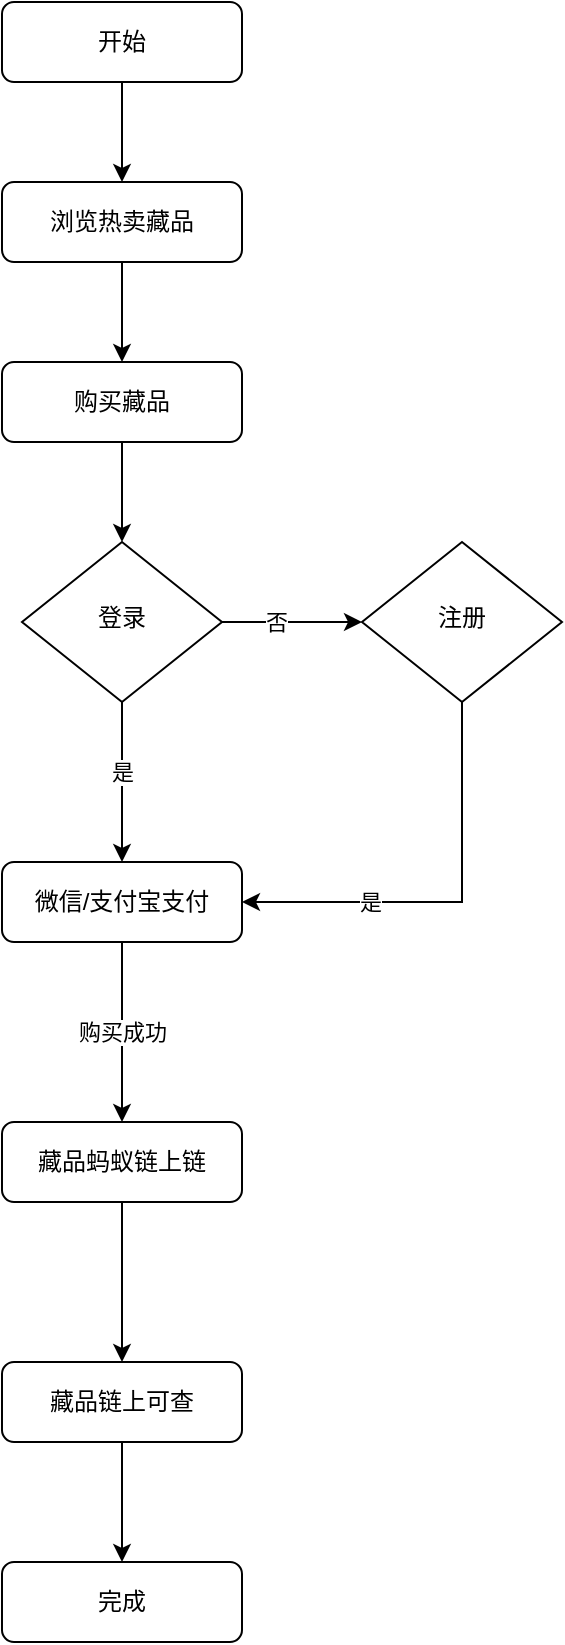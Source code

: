 <mxfile version="18.1.3" type="github">
  <diagram id="C5RBs43oDa-KdzZeNtuy" name="Page-1">
    <mxGraphModel dx="1422" dy="754" grid="1" gridSize="10" guides="1" tooltips="1" connect="1" arrows="1" fold="1" page="1" pageScale="1" pageWidth="827" pageHeight="1169" math="0" shadow="0">
      <root>
        <mxCell id="WIyWlLk6GJQsqaUBKTNV-0" />
        <mxCell id="WIyWlLk6GJQsqaUBKTNV-1" parent="WIyWlLk6GJQsqaUBKTNV-0" />
        <mxCell id="iuQ1bKL-j0-1dxOEJmji-7" style="edgeStyle=orthogonalEdgeStyle;rounded=0;orthogonalLoop=1;jettySize=auto;html=1;exitX=0.5;exitY=1;exitDx=0;exitDy=0;entryX=0.5;entryY=0;entryDx=0;entryDy=0;" edge="1" parent="WIyWlLk6GJQsqaUBKTNV-1" source="WIyWlLk6GJQsqaUBKTNV-3" target="iuQ1bKL-j0-1dxOEJmji-4">
          <mxGeometry relative="1" as="geometry" />
        </mxCell>
        <mxCell id="WIyWlLk6GJQsqaUBKTNV-3" value="开始" style="rounded=1;whiteSpace=wrap;html=1;fontSize=12;glass=0;strokeWidth=1;shadow=0;" parent="WIyWlLk6GJQsqaUBKTNV-1" vertex="1">
          <mxGeometry x="160" y="80" width="120" height="40" as="geometry" />
        </mxCell>
        <mxCell id="iuQ1bKL-j0-1dxOEJmji-8" style="edgeStyle=orthogonalEdgeStyle;rounded=0;orthogonalLoop=1;jettySize=auto;html=1;exitX=0.5;exitY=1;exitDx=0;exitDy=0;entryX=0.5;entryY=0;entryDx=0;entryDy=0;" edge="1" parent="WIyWlLk6GJQsqaUBKTNV-1" source="iuQ1bKL-j0-1dxOEJmji-2" target="iuQ1bKL-j0-1dxOEJmji-3">
          <mxGeometry relative="1" as="geometry" />
        </mxCell>
        <mxCell id="iuQ1bKL-j0-1dxOEJmji-2" value="购买藏品" style="rounded=1;whiteSpace=wrap;html=1;fontSize=12;glass=0;strokeWidth=1;shadow=0;" vertex="1" parent="WIyWlLk6GJQsqaUBKTNV-1">
          <mxGeometry x="160" y="260" width="120" height="40" as="geometry" />
        </mxCell>
        <mxCell id="iuQ1bKL-j0-1dxOEJmji-10" style="edgeStyle=orthogonalEdgeStyle;rounded=0;orthogonalLoop=1;jettySize=auto;html=1;entryX=0;entryY=0.5;entryDx=0;entryDy=0;" edge="1" parent="WIyWlLk6GJQsqaUBKTNV-1" source="iuQ1bKL-j0-1dxOEJmji-3" target="iuQ1bKL-j0-1dxOEJmji-9">
          <mxGeometry relative="1" as="geometry" />
        </mxCell>
        <mxCell id="iuQ1bKL-j0-1dxOEJmji-15" value="否" style="edgeLabel;html=1;align=center;verticalAlign=middle;resizable=0;points=[];" vertex="1" connectable="0" parent="iuQ1bKL-j0-1dxOEJmji-10">
          <mxGeometry x="-0.238" relative="1" as="geometry">
            <mxPoint as="offset" />
          </mxGeometry>
        </mxCell>
        <mxCell id="iuQ1bKL-j0-1dxOEJmji-14" style="edgeStyle=orthogonalEdgeStyle;rounded=0;orthogonalLoop=1;jettySize=auto;html=1;entryX=0.5;entryY=0;entryDx=0;entryDy=0;" edge="1" parent="WIyWlLk6GJQsqaUBKTNV-1" source="iuQ1bKL-j0-1dxOEJmji-3" target="iuQ1bKL-j0-1dxOEJmji-12">
          <mxGeometry relative="1" as="geometry" />
        </mxCell>
        <mxCell id="iuQ1bKL-j0-1dxOEJmji-16" value="是" style="edgeLabel;html=1;align=center;verticalAlign=middle;resizable=0;points=[];" vertex="1" connectable="0" parent="iuQ1bKL-j0-1dxOEJmji-14">
          <mxGeometry x="-0.137" relative="1" as="geometry">
            <mxPoint as="offset" />
          </mxGeometry>
        </mxCell>
        <mxCell id="iuQ1bKL-j0-1dxOEJmji-3" value="登录" style="rhombus;whiteSpace=wrap;html=1;shadow=0;fontFamily=Helvetica;fontSize=12;align=center;strokeWidth=1;spacing=6;spacingTop=-4;" vertex="1" parent="WIyWlLk6GJQsqaUBKTNV-1">
          <mxGeometry x="170" y="350" width="100" height="80" as="geometry" />
        </mxCell>
        <mxCell id="iuQ1bKL-j0-1dxOEJmji-6" style="edgeStyle=orthogonalEdgeStyle;rounded=0;orthogonalLoop=1;jettySize=auto;html=1;exitX=0.5;exitY=1;exitDx=0;exitDy=0;entryX=0.5;entryY=0;entryDx=0;entryDy=0;" edge="1" parent="WIyWlLk6GJQsqaUBKTNV-1" source="iuQ1bKL-j0-1dxOEJmji-4" target="iuQ1bKL-j0-1dxOEJmji-2">
          <mxGeometry relative="1" as="geometry" />
        </mxCell>
        <mxCell id="iuQ1bKL-j0-1dxOEJmji-4" value="浏览热卖藏品" style="rounded=1;whiteSpace=wrap;html=1;fontSize=12;glass=0;strokeWidth=1;shadow=0;" vertex="1" parent="WIyWlLk6GJQsqaUBKTNV-1">
          <mxGeometry x="160" y="170" width="120" height="40" as="geometry" />
        </mxCell>
        <mxCell id="iuQ1bKL-j0-1dxOEJmji-13" style="edgeStyle=orthogonalEdgeStyle;rounded=0;orthogonalLoop=1;jettySize=auto;html=1;entryX=1;entryY=0.5;entryDx=0;entryDy=0;" edge="1" parent="WIyWlLk6GJQsqaUBKTNV-1" source="iuQ1bKL-j0-1dxOEJmji-9" target="iuQ1bKL-j0-1dxOEJmji-12">
          <mxGeometry relative="1" as="geometry">
            <Array as="points">
              <mxPoint x="390" y="530" />
            </Array>
          </mxGeometry>
        </mxCell>
        <mxCell id="iuQ1bKL-j0-1dxOEJmji-17" value="是" style="edgeLabel;html=1;align=center;verticalAlign=middle;resizable=0;points=[];" vertex="1" connectable="0" parent="iuQ1bKL-j0-1dxOEJmji-13">
          <mxGeometry x="0.396" relative="1" as="geometry">
            <mxPoint as="offset" />
          </mxGeometry>
        </mxCell>
        <mxCell id="iuQ1bKL-j0-1dxOEJmji-9" value="注册" style="rhombus;whiteSpace=wrap;html=1;shadow=0;fontFamily=Helvetica;fontSize=12;align=center;strokeWidth=1;spacing=6;spacingTop=-4;" vertex="1" parent="WIyWlLk6GJQsqaUBKTNV-1">
          <mxGeometry x="340" y="350" width="100" height="80" as="geometry" />
        </mxCell>
        <mxCell id="iuQ1bKL-j0-1dxOEJmji-20" style="edgeStyle=orthogonalEdgeStyle;rounded=0;orthogonalLoop=1;jettySize=auto;html=1;exitX=0.5;exitY=1;exitDx=0;exitDy=0;entryX=0.5;entryY=0;entryDx=0;entryDy=0;" edge="1" parent="WIyWlLk6GJQsqaUBKTNV-1" source="iuQ1bKL-j0-1dxOEJmji-11" target="iuQ1bKL-j0-1dxOEJmji-19">
          <mxGeometry relative="1" as="geometry" />
        </mxCell>
        <mxCell id="iuQ1bKL-j0-1dxOEJmji-11" value="藏品蚂蚁链上链" style="rounded=1;whiteSpace=wrap;html=1;fontSize=12;glass=0;strokeWidth=1;shadow=0;" vertex="1" parent="WIyWlLk6GJQsqaUBKTNV-1">
          <mxGeometry x="160" y="640" width="120" height="40" as="geometry" />
        </mxCell>
        <mxCell id="iuQ1bKL-j0-1dxOEJmji-18" value="购买成功" style="edgeStyle=orthogonalEdgeStyle;rounded=0;orthogonalLoop=1;jettySize=auto;html=1;entryX=0.5;entryY=0;entryDx=0;entryDy=0;" edge="1" parent="WIyWlLk6GJQsqaUBKTNV-1" source="iuQ1bKL-j0-1dxOEJmji-12" target="iuQ1bKL-j0-1dxOEJmji-11">
          <mxGeometry relative="1" as="geometry" />
        </mxCell>
        <mxCell id="iuQ1bKL-j0-1dxOEJmji-12" value="微信/支付宝支付" style="rounded=1;whiteSpace=wrap;html=1;fontSize=12;glass=0;strokeWidth=1;shadow=0;" vertex="1" parent="WIyWlLk6GJQsqaUBKTNV-1">
          <mxGeometry x="160" y="510" width="120" height="40" as="geometry" />
        </mxCell>
        <mxCell id="iuQ1bKL-j0-1dxOEJmji-22" style="edgeStyle=orthogonalEdgeStyle;rounded=0;orthogonalLoop=1;jettySize=auto;html=1;exitX=0.5;exitY=1;exitDx=0;exitDy=0;" edge="1" parent="WIyWlLk6GJQsqaUBKTNV-1" source="iuQ1bKL-j0-1dxOEJmji-19" target="iuQ1bKL-j0-1dxOEJmji-21">
          <mxGeometry relative="1" as="geometry" />
        </mxCell>
        <mxCell id="iuQ1bKL-j0-1dxOEJmji-19" value="藏品链上可查" style="rounded=1;whiteSpace=wrap;html=1;fontSize=12;glass=0;strokeWidth=1;shadow=0;" vertex="1" parent="WIyWlLk6GJQsqaUBKTNV-1">
          <mxGeometry x="160" y="760" width="120" height="40" as="geometry" />
        </mxCell>
        <mxCell id="iuQ1bKL-j0-1dxOEJmji-21" value="完成" style="rounded=1;whiteSpace=wrap;html=1;fontSize=12;glass=0;strokeWidth=1;shadow=0;" vertex="1" parent="WIyWlLk6GJQsqaUBKTNV-1">
          <mxGeometry x="160" y="860" width="120" height="40" as="geometry" />
        </mxCell>
      </root>
    </mxGraphModel>
  </diagram>
</mxfile>

